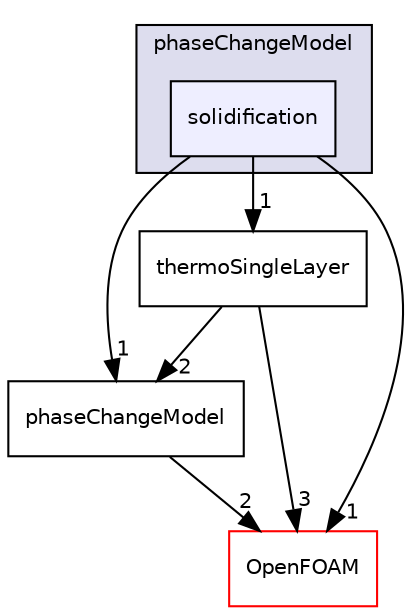 digraph "src/regionModels/surfaceFilmModels/submodels/thermo/phaseChangeModel/solidification" {
  bgcolor=transparent;
  compound=true
  node [ fontsize="10", fontname="Helvetica"];
  edge [ labelfontsize="10", labelfontname="Helvetica"];
  subgraph clusterdir_e0141a5d986b16ca177ac1706b95d43f {
    graph [ bgcolor="#ddddee", pencolor="black", label="phaseChangeModel" fontname="Helvetica", fontsize="10", URL="dir_e0141a5d986b16ca177ac1706b95d43f.html"]
  dir_0c5455c95327d2e34e9e597bc0088e74 [shape=box, label="solidification", style="filled", fillcolor="#eeeeff", pencolor="black", URL="dir_0c5455c95327d2e34e9e597bc0088e74.html"];
  }
  dir_ace9ddf4436ac19d16c24b262d3e197b [shape=box label="thermoSingleLayer" URL="dir_ace9ddf4436ac19d16c24b262d3e197b.html"];
  dir_57b9291e2df3bb2947aa8749b18de617 [shape=box label="phaseChangeModel" URL="dir_57b9291e2df3bb2947aa8749b18de617.html"];
  dir_c5473ff19b20e6ec4dfe5c310b3778a8 [shape=box label="OpenFOAM" color="red" URL="dir_c5473ff19b20e6ec4dfe5c310b3778a8.html"];
  dir_ace9ddf4436ac19d16c24b262d3e197b->dir_57b9291e2df3bb2947aa8749b18de617 [headlabel="2", labeldistance=1.5 headhref="dir_002609_002605.html"];
  dir_ace9ddf4436ac19d16c24b262d3e197b->dir_c5473ff19b20e6ec4dfe5c310b3778a8 [headlabel="3", labeldistance=1.5 headhref="dir_002609_001897.html"];
  dir_57b9291e2df3bb2947aa8749b18de617->dir_c5473ff19b20e6ec4dfe5c310b3778a8 [headlabel="2", labeldistance=1.5 headhref="dir_002605_001897.html"];
  dir_0c5455c95327d2e34e9e597bc0088e74->dir_ace9ddf4436ac19d16c24b262d3e197b [headlabel="1", labeldistance=1.5 headhref="dir_002606_002609.html"];
  dir_0c5455c95327d2e34e9e597bc0088e74->dir_57b9291e2df3bb2947aa8749b18de617 [headlabel="1", labeldistance=1.5 headhref="dir_002606_002605.html"];
  dir_0c5455c95327d2e34e9e597bc0088e74->dir_c5473ff19b20e6ec4dfe5c310b3778a8 [headlabel="1", labeldistance=1.5 headhref="dir_002606_001897.html"];
}
